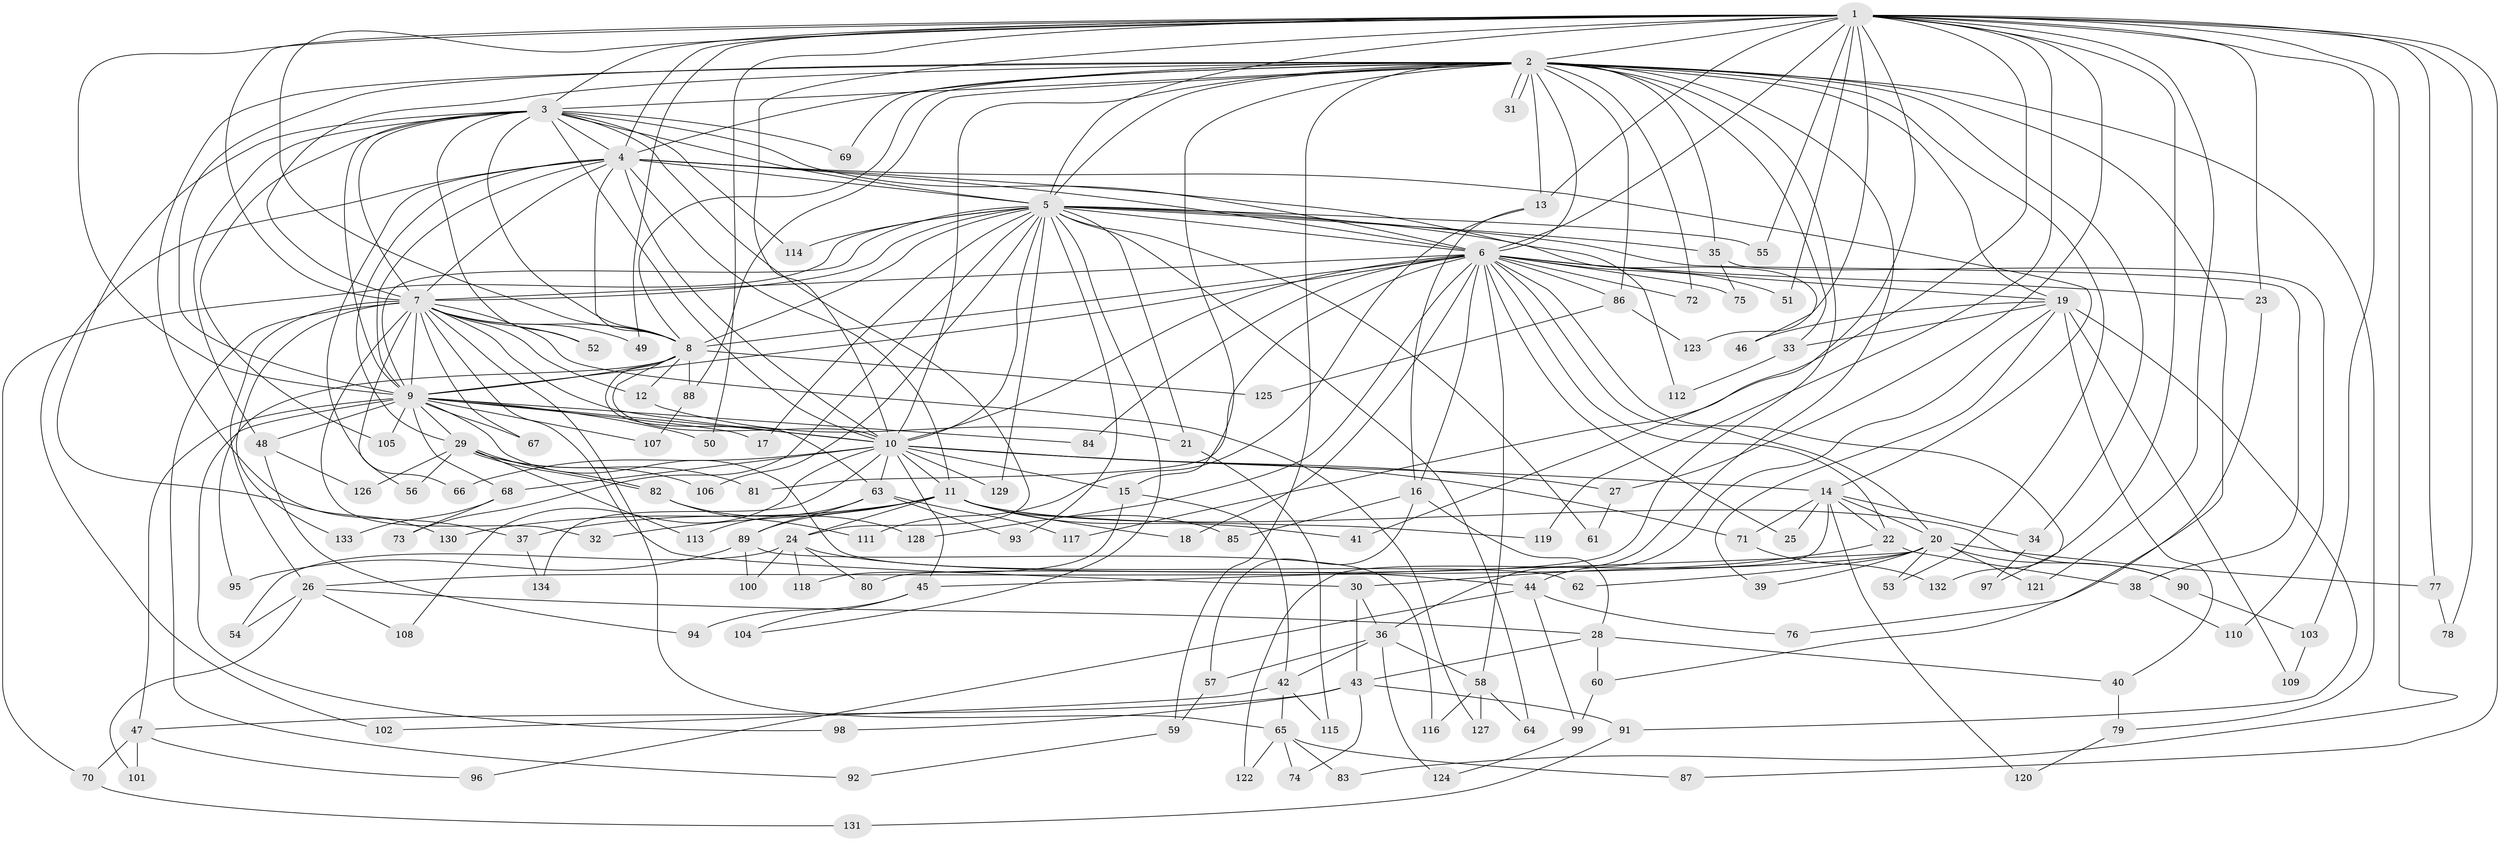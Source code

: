 // coarse degree distribution, {2: 0.18518518518518517, 21: 0.037037037037037035, 9: 0.018518518518518517, 7: 0.05555555555555555, 3: 0.14814814814814814, 4: 0.14814814814814814, 23: 0.018518518518518517, 17: 0.037037037037037035, 6: 0.1111111111111111, 1: 0.018518518518518517, 8: 0.037037037037037035, 18: 0.018518518518518517, 5: 0.1111111111111111, 14: 0.018518518518518517, 10: 0.037037037037037035}
// Generated by graph-tools (version 1.1) at 2025/36/03/04/25 23:36:18]
// undirected, 134 vertices, 293 edges
graph export_dot {
  node [color=gray90,style=filled];
  1;
  2;
  3;
  4;
  5;
  6;
  7;
  8;
  9;
  10;
  11;
  12;
  13;
  14;
  15;
  16;
  17;
  18;
  19;
  20;
  21;
  22;
  23;
  24;
  25;
  26;
  27;
  28;
  29;
  30;
  31;
  32;
  33;
  34;
  35;
  36;
  37;
  38;
  39;
  40;
  41;
  42;
  43;
  44;
  45;
  46;
  47;
  48;
  49;
  50;
  51;
  52;
  53;
  54;
  55;
  56;
  57;
  58;
  59;
  60;
  61;
  62;
  63;
  64;
  65;
  66;
  67;
  68;
  69;
  70;
  71;
  72;
  73;
  74;
  75;
  76;
  77;
  78;
  79;
  80;
  81;
  82;
  83;
  84;
  85;
  86;
  87;
  88;
  89;
  90;
  91;
  92;
  93;
  94;
  95;
  96;
  97;
  98;
  99;
  100;
  101;
  102;
  103;
  104;
  105;
  106;
  107;
  108;
  109;
  110;
  111;
  112;
  113;
  114;
  115;
  116;
  117;
  118;
  119;
  120;
  121;
  122;
  123;
  124;
  125;
  126;
  127;
  128;
  129;
  130;
  131;
  132;
  133;
  134;
  1 -- 2;
  1 -- 3;
  1 -- 4;
  1 -- 5;
  1 -- 6;
  1 -- 7;
  1 -- 8;
  1 -- 9;
  1 -- 10;
  1 -- 13;
  1 -- 23;
  1 -- 27;
  1 -- 41;
  1 -- 49;
  1 -- 50;
  1 -- 51;
  1 -- 55;
  1 -- 77;
  1 -- 78;
  1 -- 83;
  1 -- 87;
  1 -- 103;
  1 -- 117;
  1 -- 119;
  1 -- 121;
  1 -- 123;
  1 -- 132;
  2 -- 3;
  2 -- 4;
  2 -- 5;
  2 -- 6;
  2 -- 7;
  2 -- 8;
  2 -- 9;
  2 -- 10;
  2 -- 13;
  2 -- 15;
  2 -- 19;
  2 -- 31;
  2 -- 31;
  2 -- 33;
  2 -- 34;
  2 -- 35;
  2 -- 36;
  2 -- 37;
  2 -- 53;
  2 -- 59;
  2 -- 60;
  2 -- 69;
  2 -- 72;
  2 -- 79;
  2 -- 80;
  2 -- 86;
  2 -- 88;
  3 -- 4;
  3 -- 5;
  3 -- 6;
  3 -- 7;
  3 -- 8;
  3 -- 9;
  3 -- 10;
  3 -- 24;
  3 -- 48;
  3 -- 52;
  3 -- 69;
  3 -- 105;
  3 -- 114;
  3 -- 130;
  4 -- 5;
  4 -- 6;
  4 -- 7;
  4 -- 8;
  4 -- 9;
  4 -- 10;
  4 -- 11;
  4 -- 14;
  4 -- 29;
  4 -- 66;
  4 -- 102;
  4 -- 112;
  5 -- 6;
  5 -- 7;
  5 -- 8;
  5 -- 9;
  5 -- 10;
  5 -- 17;
  5 -- 21;
  5 -- 35;
  5 -- 38;
  5 -- 46;
  5 -- 55;
  5 -- 61;
  5 -- 64;
  5 -- 70;
  5 -- 73;
  5 -- 93;
  5 -- 104;
  5 -- 106;
  5 -- 114;
  5 -- 129;
  6 -- 7;
  6 -- 8;
  6 -- 9;
  6 -- 10;
  6 -- 16;
  6 -- 18;
  6 -- 19;
  6 -- 20;
  6 -- 22;
  6 -- 23;
  6 -- 25;
  6 -- 51;
  6 -- 58;
  6 -- 72;
  6 -- 75;
  6 -- 81;
  6 -- 84;
  6 -- 86;
  6 -- 97;
  6 -- 128;
  7 -- 8;
  7 -- 9;
  7 -- 10;
  7 -- 12;
  7 -- 26;
  7 -- 30;
  7 -- 32;
  7 -- 49;
  7 -- 52;
  7 -- 56;
  7 -- 65;
  7 -- 67;
  7 -- 92;
  7 -- 127;
  7 -- 133;
  8 -- 9;
  8 -- 10;
  8 -- 12;
  8 -- 63;
  8 -- 88;
  8 -- 95;
  8 -- 125;
  9 -- 10;
  9 -- 17;
  9 -- 29;
  9 -- 47;
  9 -- 48;
  9 -- 50;
  9 -- 62;
  9 -- 67;
  9 -- 68;
  9 -- 84;
  9 -- 98;
  9 -- 105;
  9 -- 107;
  10 -- 11;
  10 -- 14;
  10 -- 15;
  10 -- 27;
  10 -- 45;
  10 -- 63;
  10 -- 66;
  10 -- 68;
  10 -- 71;
  10 -- 108;
  10 -- 129;
  10 -- 134;
  11 -- 18;
  11 -- 24;
  11 -- 32;
  11 -- 37;
  11 -- 41;
  11 -- 85;
  11 -- 89;
  11 -- 90;
  11 -- 119;
  11 -- 130;
  12 -- 21;
  13 -- 16;
  13 -- 111;
  14 -- 20;
  14 -- 22;
  14 -- 25;
  14 -- 34;
  14 -- 71;
  14 -- 120;
  14 -- 122;
  15 -- 42;
  15 -- 118;
  16 -- 28;
  16 -- 57;
  16 -- 85;
  19 -- 33;
  19 -- 39;
  19 -- 40;
  19 -- 44;
  19 -- 46;
  19 -- 91;
  19 -- 109;
  20 -- 26;
  20 -- 39;
  20 -- 45;
  20 -- 53;
  20 -- 62;
  20 -- 77;
  20 -- 90;
  20 -- 121;
  21 -- 115;
  22 -- 30;
  22 -- 38;
  23 -- 76;
  24 -- 44;
  24 -- 54;
  24 -- 80;
  24 -- 100;
  24 -- 118;
  26 -- 28;
  26 -- 54;
  26 -- 101;
  26 -- 108;
  27 -- 61;
  28 -- 40;
  28 -- 43;
  28 -- 60;
  29 -- 56;
  29 -- 81;
  29 -- 82;
  29 -- 82;
  29 -- 106;
  29 -- 113;
  29 -- 126;
  30 -- 36;
  30 -- 43;
  33 -- 112;
  34 -- 97;
  35 -- 75;
  35 -- 110;
  36 -- 42;
  36 -- 57;
  36 -- 58;
  36 -- 124;
  37 -- 134;
  38 -- 110;
  40 -- 79;
  42 -- 65;
  42 -- 102;
  42 -- 115;
  43 -- 47;
  43 -- 74;
  43 -- 91;
  43 -- 98;
  44 -- 76;
  44 -- 96;
  44 -- 99;
  45 -- 94;
  45 -- 104;
  47 -- 70;
  47 -- 96;
  47 -- 101;
  48 -- 94;
  48 -- 126;
  57 -- 59;
  58 -- 64;
  58 -- 116;
  58 -- 127;
  59 -- 92;
  60 -- 99;
  63 -- 89;
  63 -- 93;
  63 -- 113;
  63 -- 117;
  65 -- 74;
  65 -- 83;
  65 -- 87;
  65 -- 122;
  68 -- 73;
  68 -- 133;
  70 -- 131;
  71 -- 132;
  77 -- 78;
  79 -- 120;
  82 -- 111;
  82 -- 128;
  86 -- 123;
  86 -- 125;
  88 -- 107;
  89 -- 95;
  89 -- 100;
  89 -- 116;
  90 -- 103;
  91 -- 131;
  99 -- 124;
  103 -- 109;
}

